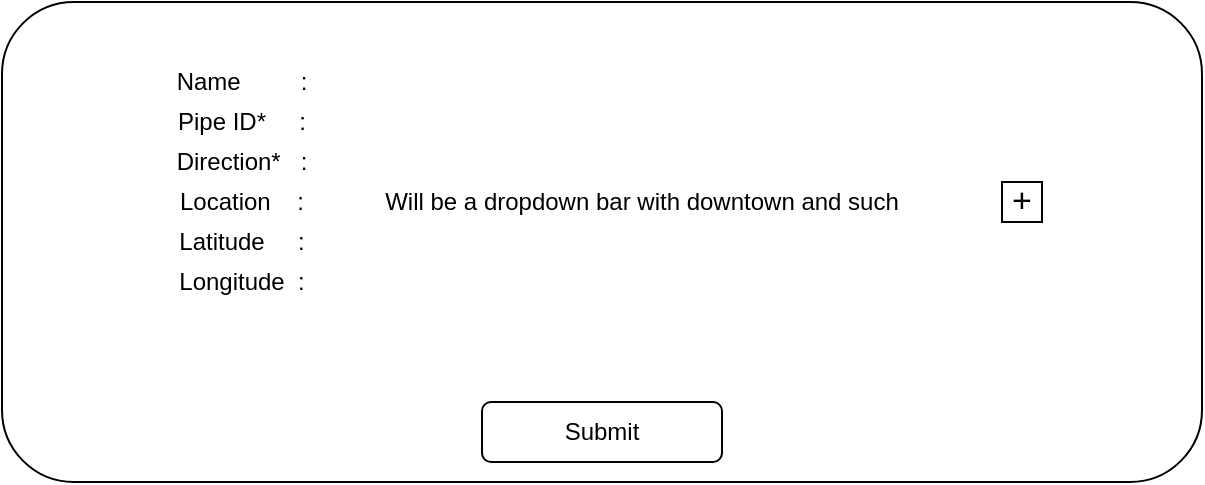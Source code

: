 <mxfile version="13.1.2" type="google"><diagram id="mCruSCaJi3EoUI5PVXUB" name="Page-1"><mxGraphModel dx="780" dy="762" grid="1" gridSize="10" guides="1" tooltips="1" connect="1" arrows="1" fold="1" page="1" pageScale="1" pageWidth="850" pageHeight="1100" math="0" shadow="0"><root><mxCell id="0"/><mxCell id="1" parent="0"/><mxCell id="pRKwKHcpoxEdO7sK5ikG-1" value="" style="rounded=1;whiteSpace=wrap;html=1;" parent="1" vertex="1"><mxGeometry x="80" y="70" width="600" height="240" as="geometry"/></mxCell><mxCell id="pRKwKHcpoxEdO7sK5ikG-2" value="Pipe ID* &amp;nbsp;&amp;nbsp;&amp;nbsp; :" style="text;html=1;strokeColor=none;fillColor=none;align=center;verticalAlign=middle;whiteSpace=wrap;rounded=0;" parent="1" vertex="1"><mxGeometry x="150" y="120" width="100" height="20" as="geometry"/></mxCell><mxCell id="pRKwKHcpoxEdO7sK5ikG-3" value="Direction* &amp;nbsp; :" style="text;html=1;strokeColor=none;fillColor=none;align=center;verticalAlign=middle;whiteSpace=wrap;rounded=0;" parent="1" vertex="1"><mxGeometry x="150" y="140" width="100" height="20" as="geometry"/></mxCell><mxCell id="pRKwKHcpoxEdO7sK5ikG-4" value="Location&amp;nbsp;&amp;nbsp;&amp;nbsp; :" style="text;html=1;strokeColor=none;fillColor=none;align=center;verticalAlign=middle;whiteSpace=wrap;rounded=0;" parent="1" vertex="1"><mxGeometry x="150" y="160" width="100" height="20" as="geometry"/></mxCell><mxCell id="pRKwKHcpoxEdO7sK5ikG-5" value="Latitude &amp;nbsp; &amp;nbsp; :" style="text;html=1;strokeColor=none;fillColor=none;align=center;verticalAlign=middle;whiteSpace=wrap;rounded=0;" parent="1" vertex="1"><mxGeometry x="150" y="180" width="100" height="20" as="geometry"/></mxCell><mxCell id="pRKwKHcpoxEdO7sK5ikG-7" value="Longitude&amp;nbsp; :" style="text;html=1;strokeColor=none;fillColor=none;align=center;verticalAlign=middle;whiteSpace=wrap;rounded=0;" parent="1" vertex="1"><mxGeometry x="150" y="200" width="100" height="20" as="geometry"/></mxCell><mxCell id="pRKwKHcpoxEdO7sK5ikG-8" value="" style="rounded=1;whiteSpace=wrap;html=1;" parent="1" vertex="1"><mxGeometry x="320" y="270" width="120" height="30" as="geometry"/></mxCell><mxCell id="pRKwKHcpoxEdO7sK5ikG-9" value="Submit" style="text;html=1;strokeColor=none;fillColor=none;align=center;verticalAlign=middle;whiteSpace=wrap;rounded=0;" parent="1" vertex="1"><mxGeometry x="330" y="275" width="100" height="20" as="geometry"/></mxCell><mxCell id="WceUSuxeUaGVMI9JdObm-1" value="Name &amp;nbsp; &amp;nbsp;&amp;nbsp;&amp;nbsp;&amp;nbsp;&amp;nbsp; :" style="text;html=1;strokeColor=none;fillColor=none;align=center;verticalAlign=middle;whiteSpace=wrap;rounded=0;" vertex="1" parent="1"><mxGeometry x="150" y="100" width="100" height="20" as="geometry"/></mxCell><mxCell id="WceUSuxeUaGVMI9JdObm-2" value="Will be a dropdown bar with downtown and such" style="text;html=1;strokeColor=none;fillColor=none;align=center;verticalAlign=middle;whiteSpace=wrap;rounded=0;" vertex="1" parent="1"><mxGeometry x="260" y="160" width="280" height="20" as="geometry"/></mxCell><mxCell id="WceUSuxeUaGVMI9JdObm-3" value="" style="rounded=0;whiteSpace=wrap;html=1;" vertex="1" parent="1"><mxGeometry x="580" y="160" width="20" height="20" as="geometry"/></mxCell><mxCell id="WceUSuxeUaGVMI9JdObm-4" value="&lt;font style=&quot;font-size: 17px&quot;&gt;+&lt;/font&gt;" style="text;html=1;strokeColor=none;fillColor=none;align=center;verticalAlign=middle;whiteSpace=wrap;rounded=0;" vertex="1" parent="1"><mxGeometry x="580" y="160" width="20" height="20" as="geometry"/></mxCell></root></mxGraphModel></diagram></mxfile>